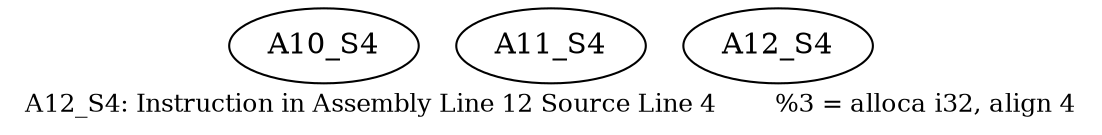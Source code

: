 digraph{
	node [ ]
	edge [ ]
	A10_S4 [ ]
	A11_S4 [ ]
	A12_S4 [ ]
	label = "A12_S4: Instruction in Assembly Line 12 Source Line 4	%3 = alloca i32, align 4"	fontsize = "12"
}